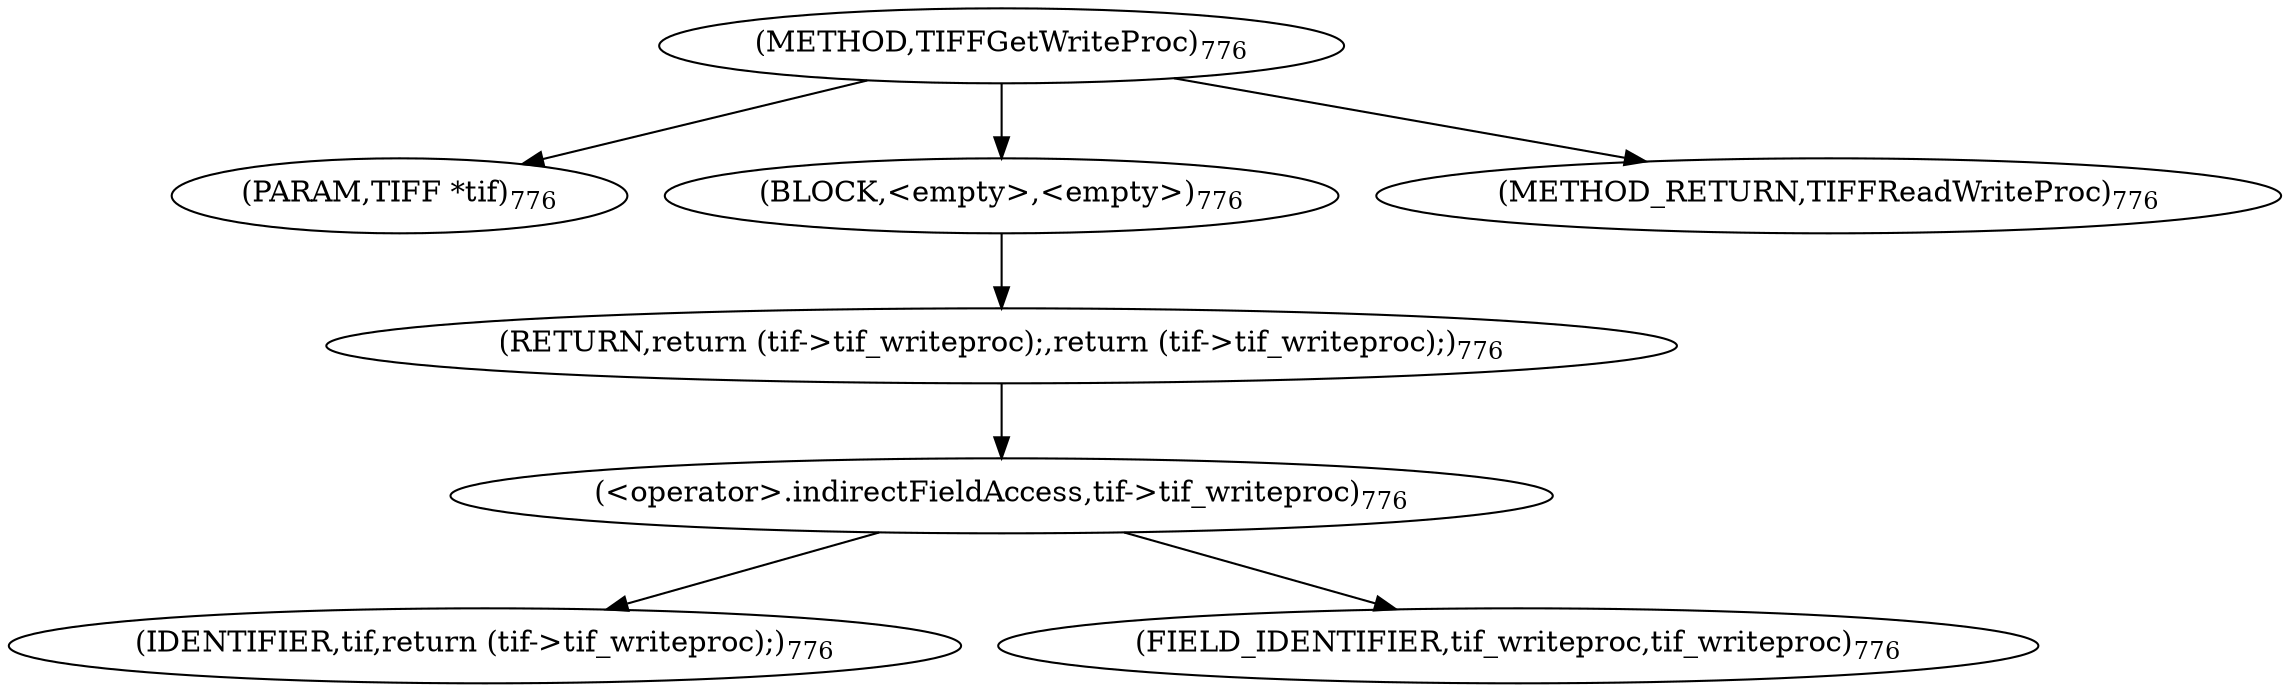 digraph "TIFFGetWriteProc" {  
"1643" [label = <(METHOD,TIFFGetWriteProc)<SUB>776</SUB>> ]
"1644" [label = <(PARAM,TIFF *tif)<SUB>776</SUB>> ]
"1645" [label = <(BLOCK,&lt;empty&gt;,&lt;empty&gt;)<SUB>776</SUB>> ]
"1646" [label = <(RETURN,return (tif-&gt;tif_writeproc);,return (tif-&gt;tif_writeproc);)<SUB>776</SUB>> ]
"1647" [label = <(&lt;operator&gt;.indirectFieldAccess,tif-&gt;tif_writeproc)<SUB>776</SUB>> ]
"1648" [label = <(IDENTIFIER,tif,return (tif-&gt;tif_writeproc);)<SUB>776</SUB>> ]
"1649" [label = <(FIELD_IDENTIFIER,tif_writeproc,tif_writeproc)<SUB>776</SUB>> ]
"1650" [label = <(METHOD_RETURN,TIFFReadWriteProc)<SUB>776</SUB>> ]
  "1643" -> "1644" 
  "1643" -> "1645" 
  "1643" -> "1650" 
  "1645" -> "1646" 
  "1646" -> "1647" 
  "1647" -> "1648" 
  "1647" -> "1649" 
}
